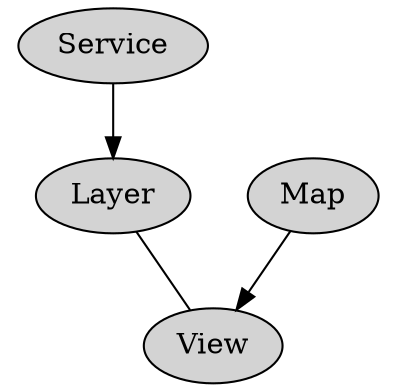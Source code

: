 digraph b { 


  ratio=1.0;
  ranksep=0.5;
  overlap=false;

  0 [label="Service",style=filled,fixedsize=false];
  1 [label="Map",style=filled,fixedsize=false];
  2 [label="Layer",style=filled,fixedsize=false];
  3 [label="View",style=filled,fixedsize=false];

"2" -> "3" [dir=none];
"0" -> "2" ;
"1" -> "3" ;
}

